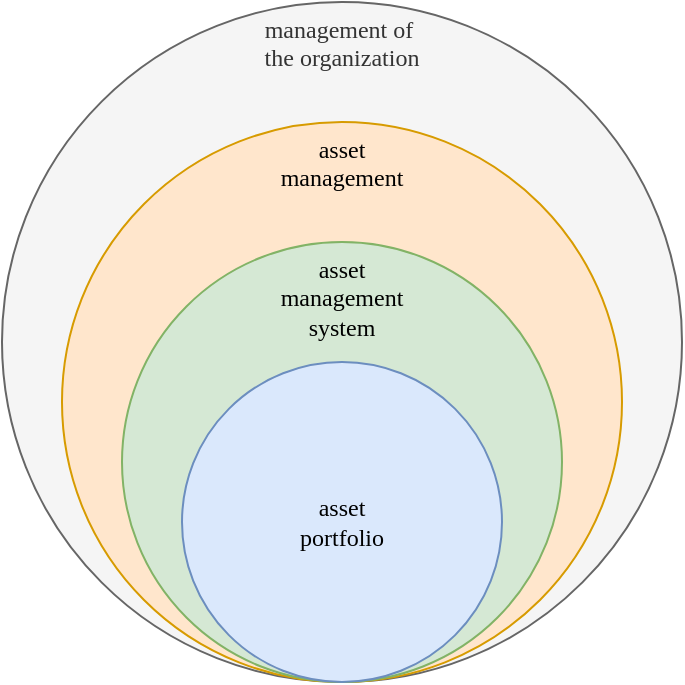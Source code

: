 <mxfile version="24.5.3" type="github">
  <diagram name="Page-1" id="0zEN2b8cDgVF4ogOgMnS">
    <mxGraphModel dx="918" dy="1028" grid="1" gridSize="10" guides="1" tooltips="1" connect="1" arrows="1" fold="1" page="1" pageScale="1" pageWidth="2336" pageHeight="1654" math="0" shadow="0">
      <root>
        <mxCell id="0" />
        <mxCell id="1" parent="0" />
        <mxCell id="u4oAooQUoLkduot50Cpv-4" value="management of&amp;nbsp;&lt;div&gt;the organization&lt;/div&gt;" style="ellipse;whiteSpace=wrap;html=1;aspect=fixed;fillColor=#f5f5f5;strokeColor=#666666;verticalAlign=top;fontColor=#333333;fontFamily=Times New Roman;" vertex="1" parent="1">
          <mxGeometry x="190" y="500" width="340" height="340" as="geometry" />
        </mxCell>
        <mxCell id="u4oAooQUoLkduot50Cpv-3" value="asset&lt;div&gt;management&lt;/div&gt;" style="ellipse;whiteSpace=wrap;html=1;aspect=fixed;fillColor=#ffe6cc;strokeColor=#d79b00;verticalAlign=top;fontFamily=Times New Roman;" vertex="1" parent="1">
          <mxGeometry x="220" y="560" width="280" height="280" as="geometry" />
        </mxCell>
        <mxCell id="u4oAooQUoLkduot50Cpv-2" value="asset&lt;div&gt;management&lt;/div&gt;&lt;div&gt;system&lt;/div&gt;" style="ellipse;whiteSpace=wrap;html=1;aspect=fixed;fillColor=#d5e8d4;strokeColor=#82b366;verticalAlign=top;fontFamily=Times New Roman;" vertex="1" parent="1">
          <mxGeometry x="250" y="620" width="220" height="220" as="geometry" />
        </mxCell>
        <mxCell id="u4oAooQUoLkduot50Cpv-1" value="&lt;font face=&quot;Times New Roman&quot;&gt;asset&lt;/font&gt;&lt;div&gt;&lt;font face=&quot;nABGj0ykk4Qzw1i4QC9N&quot;&gt;portfolio&lt;/font&gt;&lt;/div&gt;" style="ellipse;whiteSpace=wrap;html=1;aspect=fixed;fillColor=#dae8fc;strokeColor=#6c8ebf;fontFamily=Times New Roman;" vertex="1" parent="1">
          <mxGeometry x="280" y="680" width="160" height="160" as="geometry" />
        </mxCell>
      </root>
    </mxGraphModel>
  </diagram>
</mxfile>
